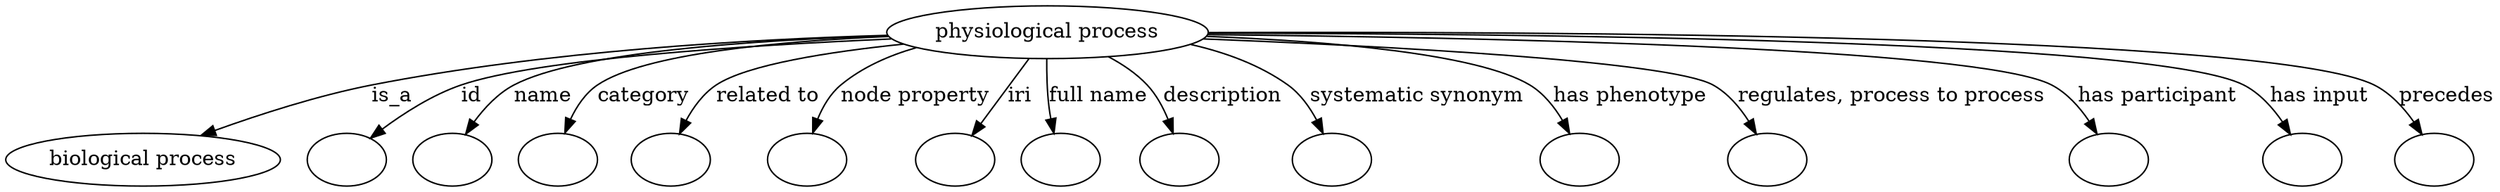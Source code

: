 digraph {
	graph [bb="0,0,1408.2,122"];
	node [label="\N"];
	"physiological process"	 [height=0.5,
		label="physiological process",
		pos="619.2,104",
		width=2.4025];
	"biological process"	 [height=0.5,
		pos="74.205,18",
		width=2.0612];
	"physiological process" -> "biological process"	 [label=is_a,
		lp="241.48,61",
		pos="e,113.5,33.287 533.31,101.46 453.84,97.837 332.79,89.088 229.65,68 193.19,60.544 153.24,47.585 122.97,36.728"];
	id	 [color=black,
		height=0.5,
		label="",
		pos="193.2,18",
		width=0.75];
	"physiological process" -> id	 [color=black,
		label=id,
		lp="294.65,61",
		pos="e,212.31,30.814 536.62,98.557 454.07,92.482 333.15,81.683 288.32,68 264.35,60.687 239.35,47.285 221,36.196",
		style=solid];
	name	 [color=black,
		height=0.5,
		label="",
		pos="265.2,18",
		width=0.75];
	"physiological process" -> name	 [color=black,
		label=name,
		lp="339.36,61",
		pos="e,278.94,33.89 535.76,99.197 462.05,93.983 360.72,84.162 323.89,68 309.82,61.829 296.58,51.144 286.24,41.232",
		style=solid];
	category	 [color=black,
		height=0.5,
		label="",
		pos="337.2,18",
		width=0.75];
	"physiological process" -> category	 [color=black,
		label=category,
		lp="396.3,61",
		pos="e,344.91,35.674 536.11,98.966 475.29,93.982 398.89,84.617 372.01,68 362.93,62.387 355.6,53.427 350.05,44.632",
		style=solid];
	"related to"	 [color=black,
		height=0.5,
		label="",
		pos="409.2,18",
		width=0.75];
	"physiological process" -> "related to"	 [color=black,
		label="related to",
		lp="462.44,61",
		pos="e,414.33,35.897 542.42,95.627 500.09,89.73 452.74,80.621 435.73,68 428.05,62.299 422.37,53.702 418.29,45.237",
		style=solid];
	"node property"	 [color=black,
		height=0.5,
		label="",
		pos="482.2,18",
		width=0.75];
	"physiological process" -> "node property"	 [color=black,
		label="node property",
		lp="540.28,61",
		pos="e,484.9,35.934 559.35,90.94 534.81,84.551 510.06,76.431 501.06,68 494.71,62.047 490.48,53.739 487.67,45.603",
		style=solid];
	iri	 [color=black,
		height=0.5,
		label="",
		pos="554.2,18",
		width=0.75];
	"physiological process" -> iri	 [color=black,
		label=iri,
		lp="597.43,61",
		pos="e,566.56,34.342 605.74,86.181 596.19,73.55 583.26,56.445 572.74,42.527",
		style=solid];
	"full name"	 [color=black,
		height=0.5,
		label="",
		pos="626.2,18",
		width=0.75];
	"physiological process" -> "full name"	 [color=black,
		label="full name",
		lp="646.83,61",
		pos="e,622.53,35.871 618.79,85.911 618.74,76.395 618.96,64.545 619.95,54 620.19,51.403 620.52,48.711 620.89,46.021",
		style=solid];
	description	 [color=black,
		height=0.5,
		label="",
		pos="698.2,18",
		width=0.75];
	"physiological process" -> description	 [color=black,
		label=description,
		lp="714.31,61",
		pos="e,692.07,35.54 650.53,87.069 658.59,81.711 666.79,75.264 673.2,68 679.14,61.276 684.05,52.89 687.9,44.918",
		style=solid];
	"systematic synonym"	 [color=black,
		height=0.5,
		label="",
		pos="780.2,18",
		width=0.75];
	"physiological process" -> "systematic synonym"	 [color=black,
		label="systematic synonym",
		lp="820.17,61",
		pos="e,773.26,35.652 691.36,94.072 711.5,88.747 732.43,80.567 749.2,68 757.25,61.974 763.69,53.192 768.57,44.664",
		style=solid];
	"has phenotype"	 [color=black,
		height=0.5,
		label="",
		pos="917.2,18",
		width=0.75];
	"physiological process" -> "has phenotype"	 [color=black,
		label="has phenotype",
		lp="936.44,61",
		pos="e,909.11,35.715 703.22,99.609 768.23,94.906 851.94,85.605 881.2,68 890.55,62.375 898.17,53.295 903.94,44.406",
		style=solid];
	"regulates, process to process"	 [color=black,
		height=0.5,
		label="",
		pos="1020.2,18",
		width=0.75];
	"physiological process" -> "regulates, process to process"	 [color=black,
		label="regulates, process to process",
		lp="1076.9,61",
		pos="e,1011.1,35.408 702.61,99.092 801.63,92.737 956.41,80.93 980.2,68 990.42,62.45 998.96,53.09 1005.5,43.96",
		style=solid];
	"has participant"	 [color=black,
		height=0.5,
		label="",
		pos="1202.2,18",
		width=0.75];
	"physiological process" -> "has participant"	 [color=black,
		label="has participant",
		lp="1220.2,61",
		pos="e,1192.9,35.073 705.37,101.96 847.84,98.031 1120.8,87.995 1160.2,68 1171,62.504 1180.2,52.845 1187.1,43.473",
		style=solid];
	"has input"	 [color=black,
		height=0.5,
		label="",
		pos="1307.2,18",
		width=0.75];
	"physiological process" -> "has input"	 [color=black,
		label="has input",
		lp="1309.7,61",
		pos="e,1297.9,35.12 705.63,102.98 870.17,100.49 1216.5,92.392 1265.2,68 1276.1,62.563 1285.2,52.913 1292.1,43.532",
		style=solid];
	precedes	 [color=black,
		height=0.5,
		label="",
		pos="1381.2,18",
		width=0.75];
	"physiological process" -> precedes	 [color=black,
		label=precedes,
		lp="1381.7,61",
		pos="e,1371.9,35.145 705.81,103.53 884.87,102 1283.8,95.51 1339.2,68 1350.1,62.594 1359.2,52.949 1366.2,43.563",
		style=solid];
}

